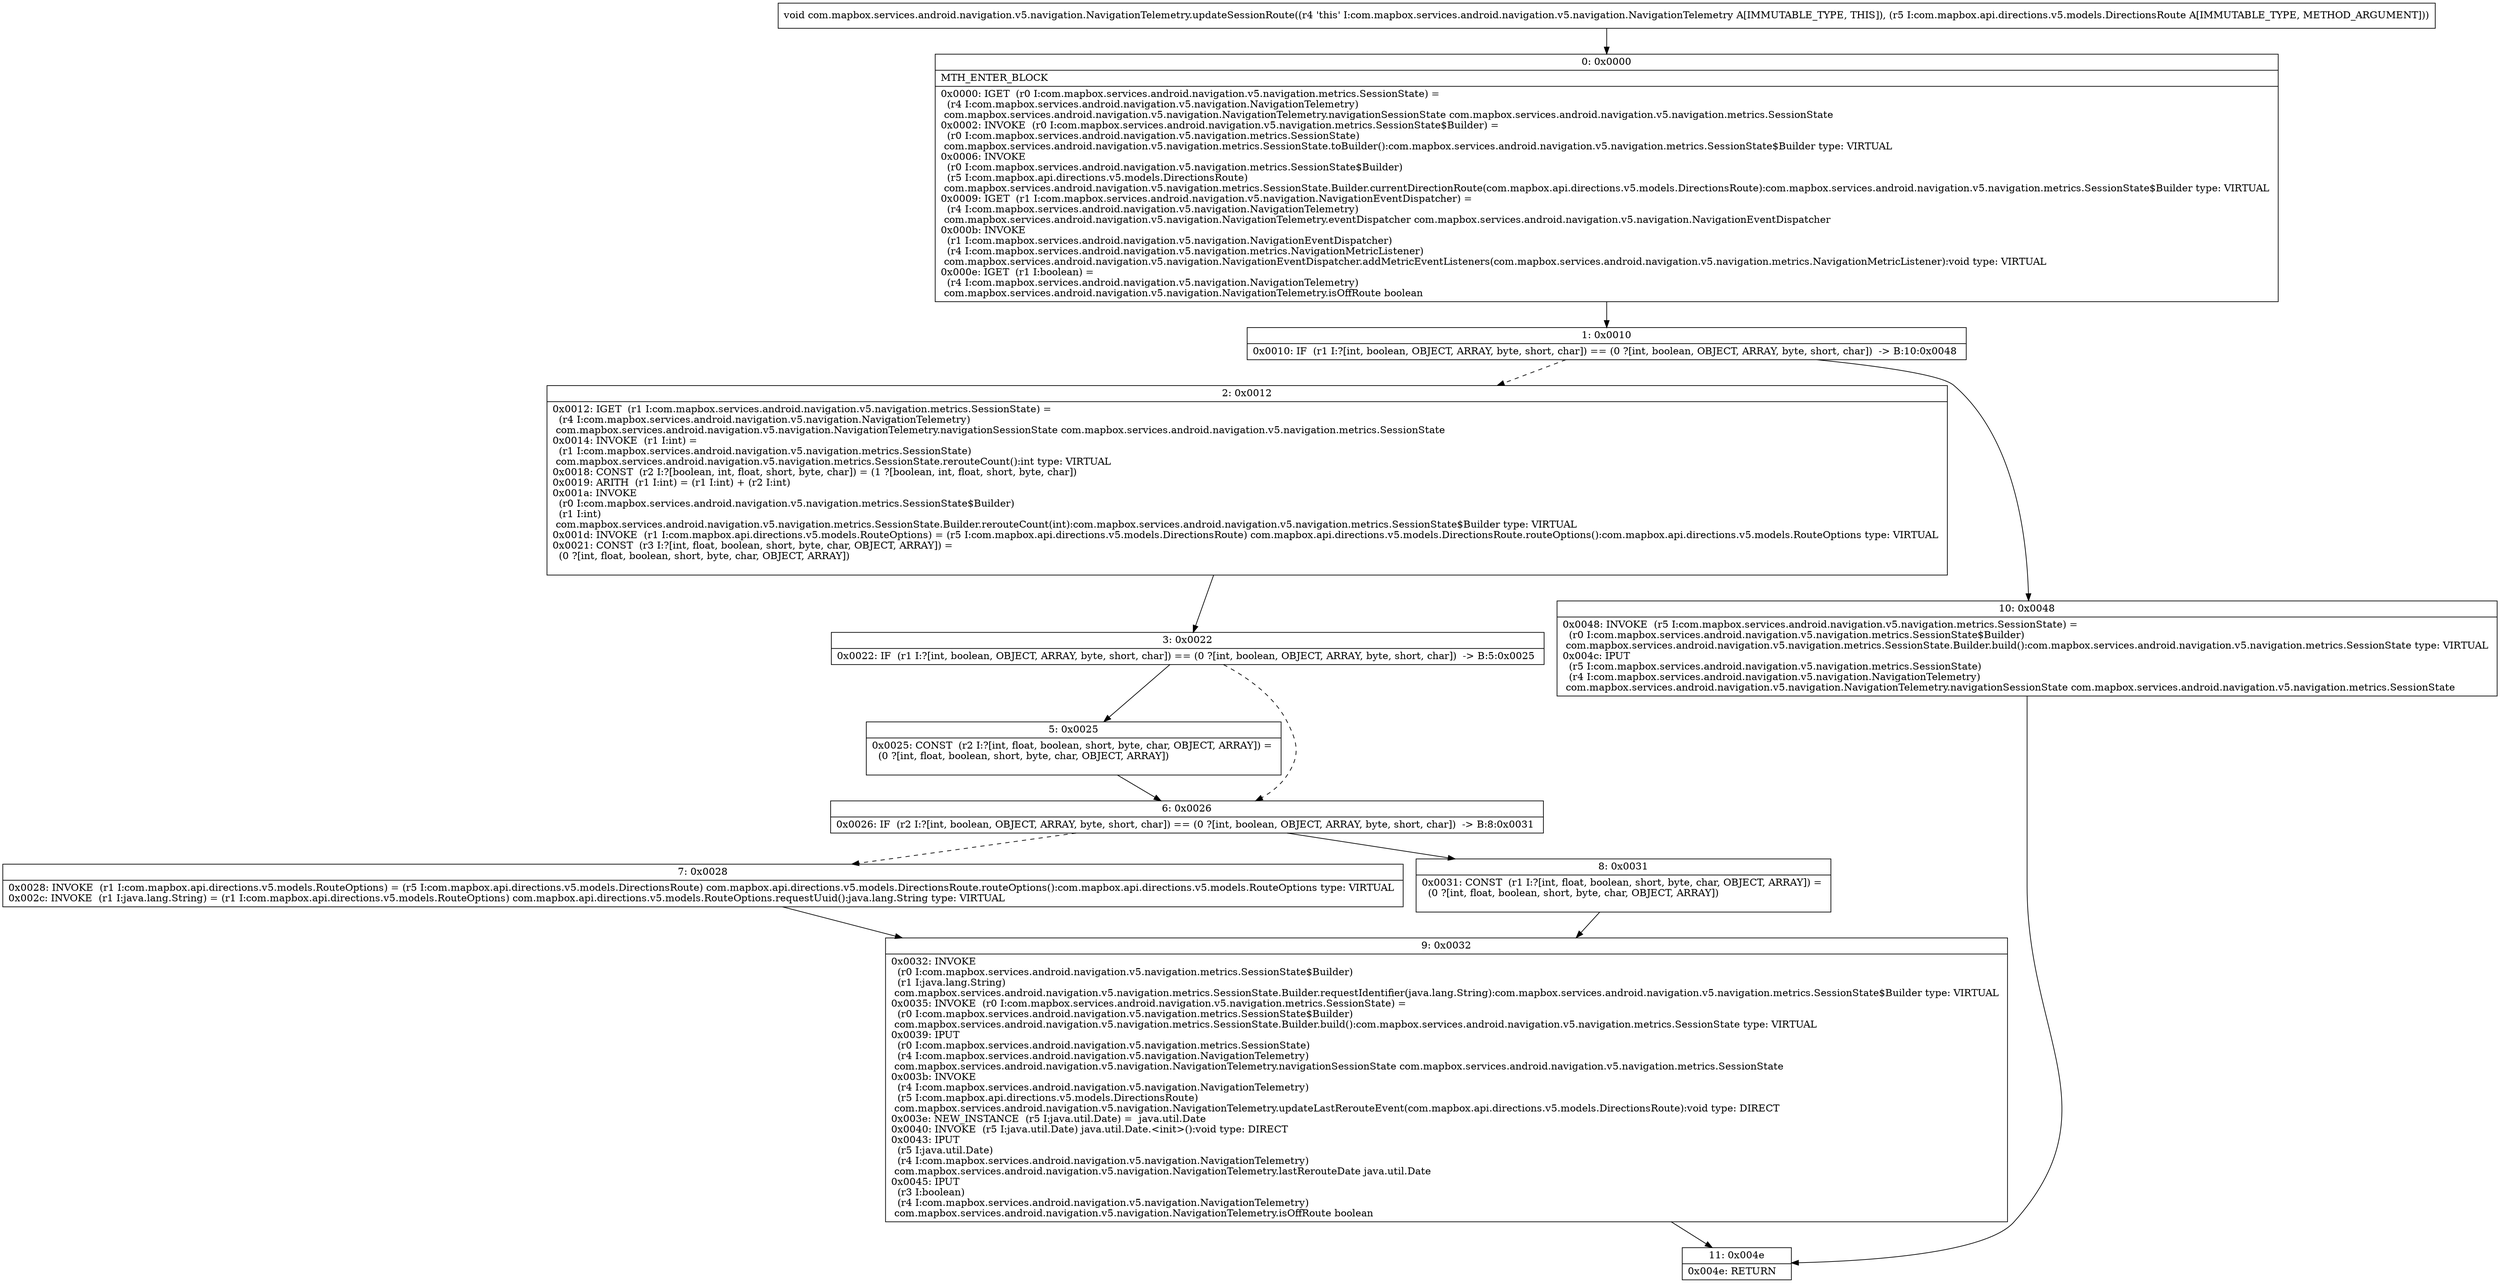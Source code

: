 digraph "CFG forcom.mapbox.services.android.navigation.v5.navigation.NavigationTelemetry.updateSessionRoute(Lcom\/mapbox\/api\/directions\/v5\/models\/DirectionsRoute;)V" {
Node_0 [shape=record,label="{0\:\ 0x0000|MTH_ENTER_BLOCK\l|0x0000: IGET  (r0 I:com.mapbox.services.android.navigation.v5.navigation.metrics.SessionState) = \l  (r4 I:com.mapbox.services.android.navigation.v5.navigation.NavigationTelemetry)\l com.mapbox.services.android.navigation.v5.navigation.NavigationTelemetry.navigationSessionState com.mapbox.services.android.navigation.v5.navigation.metrics.SessionState \l0x0002: INVOKE  (r0 I:com.mapbox.services.android.navigation.v5.navigation.metrics.SessionState$Builder) = \l  (r0 I:com.mapbox.services.android.navigation.v5.navigation.metrics.SessionState)\l com.mapbox.services.android.navigation.v5.navigation.metrics.SessionState.toBuilder():com.mapbox.services.android.navigation.v5.navigation.metrics.SessionState$Builder type: VIRTUAL \l0x0006: INVOKE  \l  (r0 I:com.mapbox.services.android.navigation.v5.navigation.metrics.SessionState$Builder)\l  (r5 I:com.mapbox.api.directions.v5.models.DirectionsRoute)\l com.mapbox.services.android.navigation.v5.navigation.metrics.SessionState.Builder.currentDirectionRoute(com.mapbox.api.directions.v5.models.DirectionsRoute):com.mapbox.services.android.navigation.v5.navigation.metrics.SessionState$Builder type: VIRTUAL \l0x0009: IGET  (r1 I:com.mapbox.services.android.navigation.v5.navigation.NavigationEventDispatcher) = \l  (r4 I:com.mapbox.services.android.navigation.v5.navigation.NavigationTelemetry)\l com.mapbox.services.android.navigation.v5.navigation.NavigationTelemetry.eventDispatcher com.mapbox.services.android.navigation.v5.navigation.NavigationEventDispatcher \l0x000b: INVOKE  \l  (r1 I:com.mapbox.services.android.navigation.v5.navigation.NavigationEventDispatcher)\l  (r4 I:com.mapbox.services.android.navigation.v5.navigation.metrics.NavigationMetricListener)\l com.mapbox.services.android.navigation.v5.navigation.NavigationEventDispatcher.addMetricEventListeners(com.mapbox.services.android.navigation.v5.navigation.metrics.NavigationMetricListener):void type: VIRTUAL \l0x000e: IGET  (r1 I:boolean) = \l  (r4 I:com.mapbox.services.android.navigation.v5.navigation.NavigationTelemetry)\l com.mapbox.services.android.navigation.v5.navigation.NavigationTelemetry.isOffRoute boolean \l}"];
Node_1 [shape=record,label="{1\:\ 0x0010|0x0010: IF  (r1 I:?[int, boolean, OBJECT, ARRAY, byte, short, char]) == (0 ?[int, boolean, OBJECT, ARRAY, byte, short, char])  \-\> B:10:0x0048 \l}"];
Node_2 [shape=record,label="{2\:\ 0x0012|0x0012: IGET  (r1 I:com.mapbox.services.android.navigation.v5.navigation.metrics.SessionState) = \l  (r4 I:com.mapbox.services.android.navigation.v5.navigation.NavigationTelemetry)\l com.mapbox.services.android.navigation.v5.navigation.NavigationTelemetry.navigationSessionState com.mapbox.services.android.navigation.v5.navigation.metrics.SessionState \l0x0014: INVOKE  (r1 I:int) = \l  (r1 I:com.mapbox.services.android.navigation.v5.navigation.metrics.SessionState)\l com.mapbox.services.android.navigation.v5.navigation.metrics.SessionState.rerouteCount():int type: VIRTUAL \l0x0018: CONST  (r2 I:?[boolean, int, float, short, byte, char]) = (1 ?[boolean, int, float, short, byte, char]) \l0x0019: ARITH  (r1 I:int) = (r1 I:int) + (r2 I:int) \l0x001a: INVOKE  \l  (r0 I:com.mapbox.services.android.navigation.v5.navigation.metrics.SessionState$Builder)\l  (r1 I:int)\l com.mapbox.services.android.navigation.v5.navigation.metrics.SessionState.Builder.rerouteCount(int):com.mapbox.services.android.navigation.v5.navigation.metrics.SessionState$Builder type: VIRTUAL \l0x001d: INVOKE  (r1 I:com.mapbox.api.directions.v5.models.RouteOptions) = (r5 I:com.mapbox.api.directions.v5.models.DirectionsRoute) com.mapbox.api.directions.v5.models.DirectionsRoute.routeOptions():com.mapbox.api.directions.v5.models.RouteOptions type: VIRTUAL \l0x0021: CONST  (r3 I:?[int, float, boolean, short, byte, char, OBJECT, ARRAY]) = \l  (0 ?[int, float, boolean, short, byte, char, OBJECT, ARRAY])\l \l}"];
Node_3 [shape=record,label="{3\:\ 0x0022|0x0022: IF  (r1 I:?[int, boolean, OBJECT, ARRAY, byte, short, char]) == (0 ?[int, boolean, OBJECT, ARRAY, byte, short, char])  \-\> B:5:0x0025 \l}"];
Node_5 [shape=record,label="{5\:\ 0x0025|0x0025: CONST  (r2 I:?[int, float, boolean, short, byte, char, OBJECT, ARRAY]) = \l  (0 ?[int, float, boolean, short, byte, char, OBJECT, ARRAY])\l \l}"];
Node_6 [shape=record,label="{6\:\ 0x0026|0x0026: IF  (r2 I:?[int, boolean, OBJECT, ARRAY, byte, short, char]) == (0 ?[int, boolean, OBJECT, ARRAY, byte, short, char])  \-\> B:8:0x0031 \l}"];
Node_7 [shape=record,label="{7\:\ 0x0028|0x0028: INVOKE  (r1 I:com.mapbox.api.directions.v5.models.RouteOptions) = (r5 I:com.mapbox.api.directions.v5.models.DirectionsRoute) com.mapbox.api.directions.v5.models.DirectionsRoute.routeOptions():com.mapbox.api.directions.v5.models.RouteOptions type: VIRTUAL \l0x002c: INVOKE  (r1 I:java.lang.String) = (r1 I:com.mapbox.api.directions.v5.models.RouteOptions) com.mapbox.api.directions.v5.models.RouteOptions.requestUuid():java.lang.String type: VIRTUAL \l}"];
Node_8 [shape=record,label="{8\:\ 0x0031|0x0031: CONST  (r1 I:?[int, float, boolean, short, byte, char, OBJECT, ARRAY]) = \l  (0 ?[int, float, boolean, short, byte, char, OBJECT, ARRAY])\l \l}"];
Node_9 [shape=record,label="{9\:\ 0x0032|0x0032: INVOKE  \l  (r0 I:com.mapbox.services.android.navigation.v5.navigation.metrics.SessionState$Builder)\l  (r1 I:java.lang.String)\l com.mapbox.services.android.navigation.v5.navigation.metrics.SessionState.Builder.requestIdentifier(java.lang.String):com.mapbox.services.android.navigation.v5.navigation.metrics.SessionState$Builder type: VIRTUAL \l0x0035: INVOKE  (r0 I:com.mapbox.services.android.navigation.v5.navigation.metrics.SessionState) = \l  (r0 I:com.mapbox.services.android.navigation.v5.navigation.metrics.SessionState$Builder)\l com.mapbox.services.android.navigation.v5.navigation.metrics.SessionState.Builder.build():com.mapbox.services.android.navigation.v5.navigation.metrics.SessionState type: VIRTUAL \l0x0039: IPUT  \l  (r0 I:com.mapbox.services.android.navigation.v5.navigation.metrics.SessionState)\l  (r4 I:com.mapbox.services.android.navigation.v5.navigation.NavigationTelemetry)\l com.mapbox.services.android.navigation.v5.navigation.NavigationTelemetry.navigationSessionState com.mapbox.services.android.navigation.v5.navigation.metrics.SessionState \l0x003b: INVOKE  \l  (r4 I:com.mapbox.services.android.navigation.v5.navigation.NavigationTelemetry)\l  (r5 I:com.mapbox.api.directions.v5.models.DirectionsRoute)\l com.mapbox.services.android.navigation.v5.navigation.NavigationTelemetry.updateLastRerouteEvent(com.mapbox.api.directions.v5.models.DirectionsRoute):void type: DIRECT \l0x003e: NEW_INSTANCE  (r5 I:java.util.Date) =  java.util.Date \l0x0040: INVOKE  (r5 I:java.util.Date) java.util.Date.\<init\>():void type: DIRECT \l0x0043: IPUT  \l  (r5 I:java.util.Date)\l  (r4 I:com.mapbox.services.android.navigation.v5.navigation.NavigationTelemetry)\l com.mapbox.services.android.navigation.v5.navigation.NavigationTelemetry.lastRerouteDate java.util.Date \l0x0045: IPUT  \l  (r3 I:boolean)\l  (r4 I:com.mapbox.services.android.navigation.v5.navigation.NavigationTelemetry)\l com.mapbox.services.android.navigation.v5.navigation.NavigationTelemetry.isOffRoute boolean \l}"];
Node_10 [shape=record,label="{10\:\ 0x0048|0x0048: INVOKE  (r5 I:com.mapbox.services.android.navigation.v5.navigation.metrics.SessionState) = \l  (r0 I:com.mapbox.services.android.navigation.v5.navigation.metrics.SessionState$Builder)\l com.mapbox.services.android.navigation.v5.navigation.metrics.SessionState.Builder.build():com.mapbox.services.android.navigation.v5.navigation.metrics.SessionState type: VIRTUAL \l0x004c: IPUT  \l  (r5 I:com.mapbox.services.android.navigation.v5.navigation.metrics.SessionState)\l  (r4 I:com.mapbox.services.android.navigation.v5.navigation.NavigationTelemetry)\l com.mapbox.services.android.navigation.v5.navigation.NavigationTelemetry.navigationSessionState com.mapbox.services.android.navigation.v5.navigation.metrics.SessionState \l}"];
Node_11 [shape=record,label="{11\:\ 0x004e|0x004e: RETURN   \l}"];
MethodNode[shape=record,label="{void com.mapbox.services.android.navigation.v5.navigation.NavigationTelemetry.updateSessionRoute((r4 'this' I:com.mapbox.services.android.navigation.v5.navigation.NavigationTelemetry A[IMMUTABLE_TYPE, THIS]), (r5 I:com.mapbox.api.directions.v5.models.DirectionsRoute A[IMMUTABLE_TYPE, METHOD_ARGUMENT])) }"];
MethodNode -> Node_0;
Node_0 -> Node_1;
Node_1 -> Node_2[style=dashed];
Node_1 -> Node_10;
Node_2 -> Node_3;
Node_3 -> Node_5;
Node_3 -> Node_6[style=dashed];
Node_5 -> Node_6;
Node_6 -> Node_7[style=dashed];
Node_6 -> Node_8;
Node_7 -> Node_9;
Node_8 -> Node_9;
Node_9 -> Node_11;
Node_10 -> Node_11;
}

